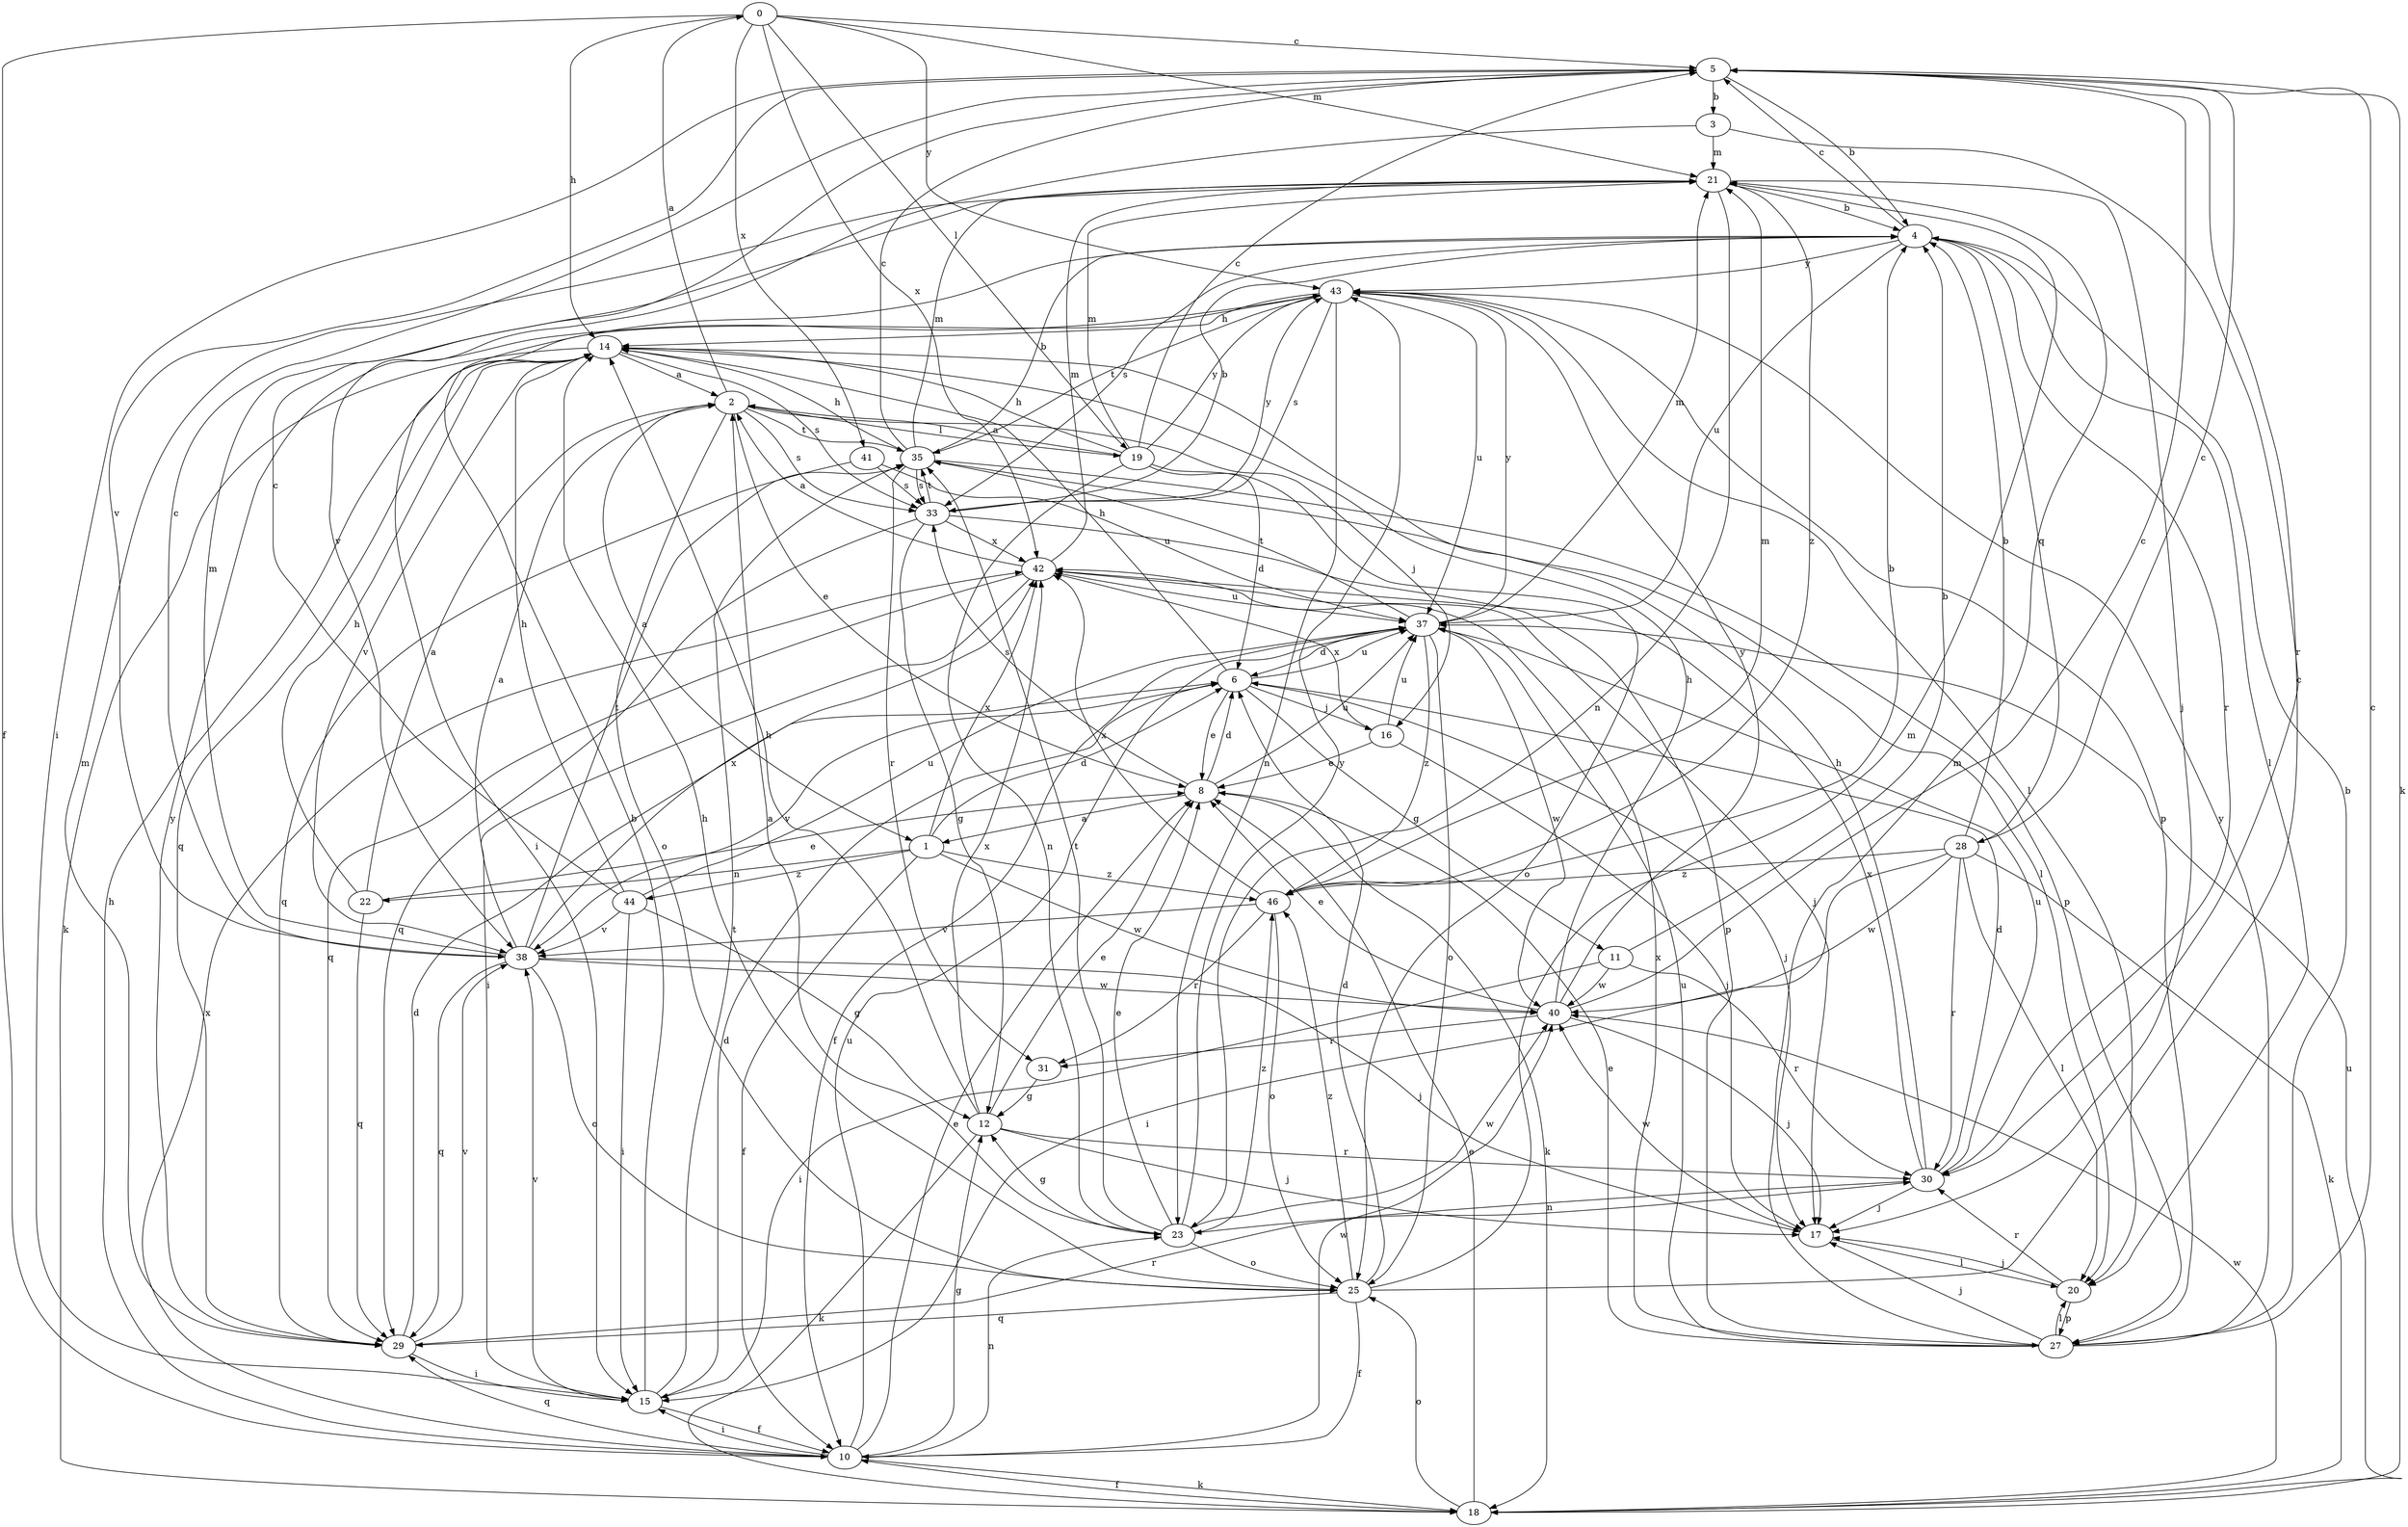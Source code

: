 strict digraph  {
0;
1;
2;
3;
4;
5;
6;
8;
10;
11;
12;
14;
15;
16;
17;
18;
19;
20;
21;
22;
23;
25;
27;
28;
29;
30;
31;
33;
35;
37;
38;
40;
41;
42;
43;
44;
46;
0 -> 5  [label=c];
0 -> 10  [label=f];
0 -> 14  [label=h];
0 -> 19  [label=l];
0 -> 21  [label=m];
0 -> 41  [label=x];
0 -> 42  [label=x];
0 -> 43  [label=y];
1 -> 6  [label=d];
1 -> 10  [label=f];
1 -> 22  [label=n];
1 -> 40  [label=w];
1 -> 42  [label=x];
1 -> 44  [label=z];
1 -> 46  [label=z];
2 -> 0  [label=a];
2 -> 1  [label=a];
2 -> 8  [label=e];
2 -> 16  [label=j];
2 -> 19  [label=l];
2 -> 25  [label=o];
2 -> 33  [label=s];
2 -> 35  [label=t];
3 -> 21  [label=m];
3 -> 30  [label=r];
3 -> 38  [label=v];
4 -> 5  [label=c];
4 -> 20  [label=l];
4 -> 28  [label=q];
4 -> 30  [label=r];
4 -> 33  [label=s];
4 -> 37  [label=u];
4 -> 43  [label=y];
5 -> 3  [label=b];
5 -> 4  [label=b];
5 -> 15  [label=i];
5 -> 18  [label=k];
5 -> 38  [label=v];
6 -> 8  [label=e];
6 -> 11  [label=g];
6 -> 14  [label=h];
6 -> 16  [label=j];
6 -> 17  [label=j];
6 -> 37  [label=u];
6 -> 38  [label=v];
8 -> 1  [label=a];
8 -> 6  [label=d];
8 -> 18  [label=k];
8 -> 33  [label=s];
8 -> 37  [label=u];
10 -> 8  [label=e];
10 -> 12  [label=g];
10 -> 14  [label=h];
10 -> 15  [label=i];
10 -> 18  [label=k];
10 -> 23  [label=n];
10 -> 29  [label=q];
10 -> 37  [label=u];
10 -> 40  [label=w];
10 -> 42  [label=x];
11 -> 4  [label=b];
11 -> 15  [label=i];
11 -> 30  [label=r];
11 -> 40  [label=w];
12 -> 8  [label=e];
12 -> 14  [label=h];
12 -> 17  [label=j];
12 -> 18  [label=k];
12 -> 30  [label=r];
12 -> 42  [label=x];
14 -> 2  [label=a];
14 -> 18  [label=k];
14 -> 29  [label=q];
14 -> 33  [label=s];
14 -> 38  [label=v];
15 -> 4  [label=b];
15 -> 6  [label=d];
15 -> 10  [label=f];
15 -> 35  [label=t];
15 -> 38  [label=v];
16 -> 8  [label=e];
16 -> 17  [label=j];
16 -> 37  [label=u];
16 -> 42  [label=x];
17 -> 20  [label=l];
17 -> 40  [label=w];
18 -> 8  [label=e];
18 -> 10  [label=f];
18 -> 25  [label=o];
18 -> 37  [label=u];
18 -> 40  [label=w];
19 -> 2  [label=a];
19 -> 5  [label=c];
19 -> 6  [label=d];
19 -> 14  [label=h];
19 -> 21  [label=m];
19 -> 23  [label=n];
19 -> 25  [label=o];
19 -> 43  [label=y];
20 -> 17  [label=j];
20 -> 27  [label=p];
20 -> 30  [label=r];
21 -> 4  [label=b];
21 -> 17  [label=j];
21 -> 23  [label=n];
21 -> 46  [label=z];
22 -> 2  [label=a];
22 -> 8  [label=e];
22 -> 14  [label=h];
22 -> 29  [label=q];
23 -> 2  [label=a];
23 -> 8  [label=e];
23 -> 12  [label=g];
23 -> 25  [label=o];
23 -> 35  [label=t];
23 -> 40  [label=w];
23 -> 43  [label=y];
23 -> 46  [label=z];
25 -> 5  [label=c];
25 -> 6  [label=d];
25 -> 10  [label=f];
25 -> 14  [label=h];
25 -> 21  [label=m];
25 -> 29  [label=q];
25 -> 46  [label=z];
27 -> 4  [label=b];
27 -> 5  [label=c];
27 -> 8  [label=e];
27 -> 17  [label=j];
27 -> 20  [label=l];
27 -> 21  [label=m];
27 -> 37  [label=u];
27 -> 42  [label=x];
27 -> 43  [label=y];
28 -> 4  [label=b];
28 -> 5  [label=c];
28 -> 15  [label=i];
28 -> 18  [label=k];
28 -> 20  [label=l];
28 -> 30  [label=r];
28 -> 40  [label=w];
28 -> 46  [label=z];
29 -> 6  [label=d];
29 -> 15  [label=i];
29 -> 21  [label=m];
29 -> 30  [label=r];
29 -> 38  [label=v];
29 -> 43  [label=y];
30 -> 6  [label=d];
30 -> 14  [label=h];
30 -> 17  [label=j];
30 -> 23  [label=n];
30 -> 37  [label=u];
30 -> 42  [label=x];
31 -> 12  [label=g];
33 -> 4  [label=b];
33 -> 12  [label=g];
33 -> 27  [label=p];
33 -> 29  [label=q];
33 -> 35  [label=t];
33 -> 42  [label=x];
33 -> 43  [label=y];
35 -> 4  [label=b];
35 -> 5  [label=c];
35 -> 14  [label=h];
35 -> 20  [label=l];
35 -> 21  [label=m];
35 -> 27  [label=p];
35 -> 31  [label=r];
35 -> 33  [label=s];
37 -> 6  [label=d];
37 -> 10  [label=f];
37 -> 21  [label=m];
37 -> 25  [label=o];
37 -> 35  [label=t];
37 -> 40  [label=w];
37 -> 43  [label=y];
37 -> 46  [label=z];
38 -> 2  [label=a];
38 -> 5  [label=c];
38 -> 17  [label=j];
38 -> 21  [label=m];
38 -> 25  [label=o];
38 -> 29  [label=q];
38 -> 35  [label=t];
38 -> 40  [label=w];
38 -> 42  [label=x];
40 -> 5  [label=c];
40 -> 8  [label=e];
40 -> 14  [label=h];
40 -> 17  [label=j];
40 -> 31  [label=r];
40 -> 43  [label=y];
41 -> 29  [label=q];
41 -> 33  [label=s];
41 -> 37  [label=u];
42 -> 2  [label=a];
42 -> 15  [label=i];
42 -> 17  [label=j];
42 -> 21  [label=m];
42 -> 29  [label=q];
42 -> 37  [label=u];
43 -> 14  [label=h];
43 -> 15  [label=i];
43 -> 20  [label=l];
43 -> 23  [label=n];
43 -> 27  [label=p];
43 -> 33  [label=s];
43 -> 35  [label=t];
43 -> 37  [label=u];
44 -> 5  [label=c];
44 -> 12  [label=g];
44 -> 14  [label=h];
44 -> 15  [label=i];
44 -> 37  [label=u];
44 -> 38  [label=v];
46 -> 4  [label=b];
46 -> 21  [label=m];
46 -> 25  [label=o];
46 -> 31  [label=r];
46 -> 38  [label=v];
46 -> 42  [label=x];
}
